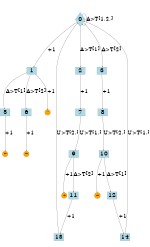 digraph state_space {
  size = "1,1.9";
  ratio="fill";
  node [shape=box, fontsize=90, style=filled, fillcolor=lightblue, width=2, height=1];
  edge [fontsize=80, style=bold];
  splines = true;
  overlap = false;
  0 -> 0 [label = "A>T[1,2,]"];
  0 -> 1 [label = "+1", weight=1];
  0 -> 2 [label = "A>T[1]", weight=1];
  0 -> 3 [label = "A>T[2]", weight=1];
  1 -> "1 invalidate" [label = "+1"];
  "1 invalidate" [shape=circle, fontsize=7, style=filled, fillcolor=orange, width=0.3, height=0.3]
  1 -> 5 [label = "A>T[1]", weight=1];
  1 -> 6 [label = "A>T[2]", weight=1];
  2 -> 7 [label = "+1", weight=1];
  3 -> 8 [label = "+1", weight=1];
  5 -> "5 invalidate" [label = "+1"];
  "5 invalidate" [shape=circle, fontsize=7, style=filled, fillcolor=orange, width=0.3, height=0.3]
  6 -> "6 invalidate" [label = "+1"];
  "6 invalidate" [shape=circle, fontsize=7, style=filled, fillcolor=orange, width=0.3, height=0.3]
  7 -> 9 [label = "U>T[1,]", weight=1];
  8 -> 10 [label = "U>T[2,]", weight=1];
  9 -> "9 invalidate" [label = "+1"];
  "9 invalidate" [shape=circle, fontsize=7, style=filled, fillcolor=orange, width=0.3, height=0.3]
  9 -> 11 [label = "A>T[2]", weight=1];
  10 -> "10 invalidate" [label = "+1"];
  "10 invalidate" [shape=circle, fontsize=7, style=filled, fillcolor=orange, width=0.3, height=0.3]
  10 -> 12 [label = "A>T[1]", weight=1];
  11 -> 13 [label = "+1", weight=1];
  12 -> 14 [label = "+1", weight=1];
  13 -> 0 [label = "U>T[2,]"];
  14 -> 0 [label = "U>T[1,]"];
  0 [shape=diamond]
}